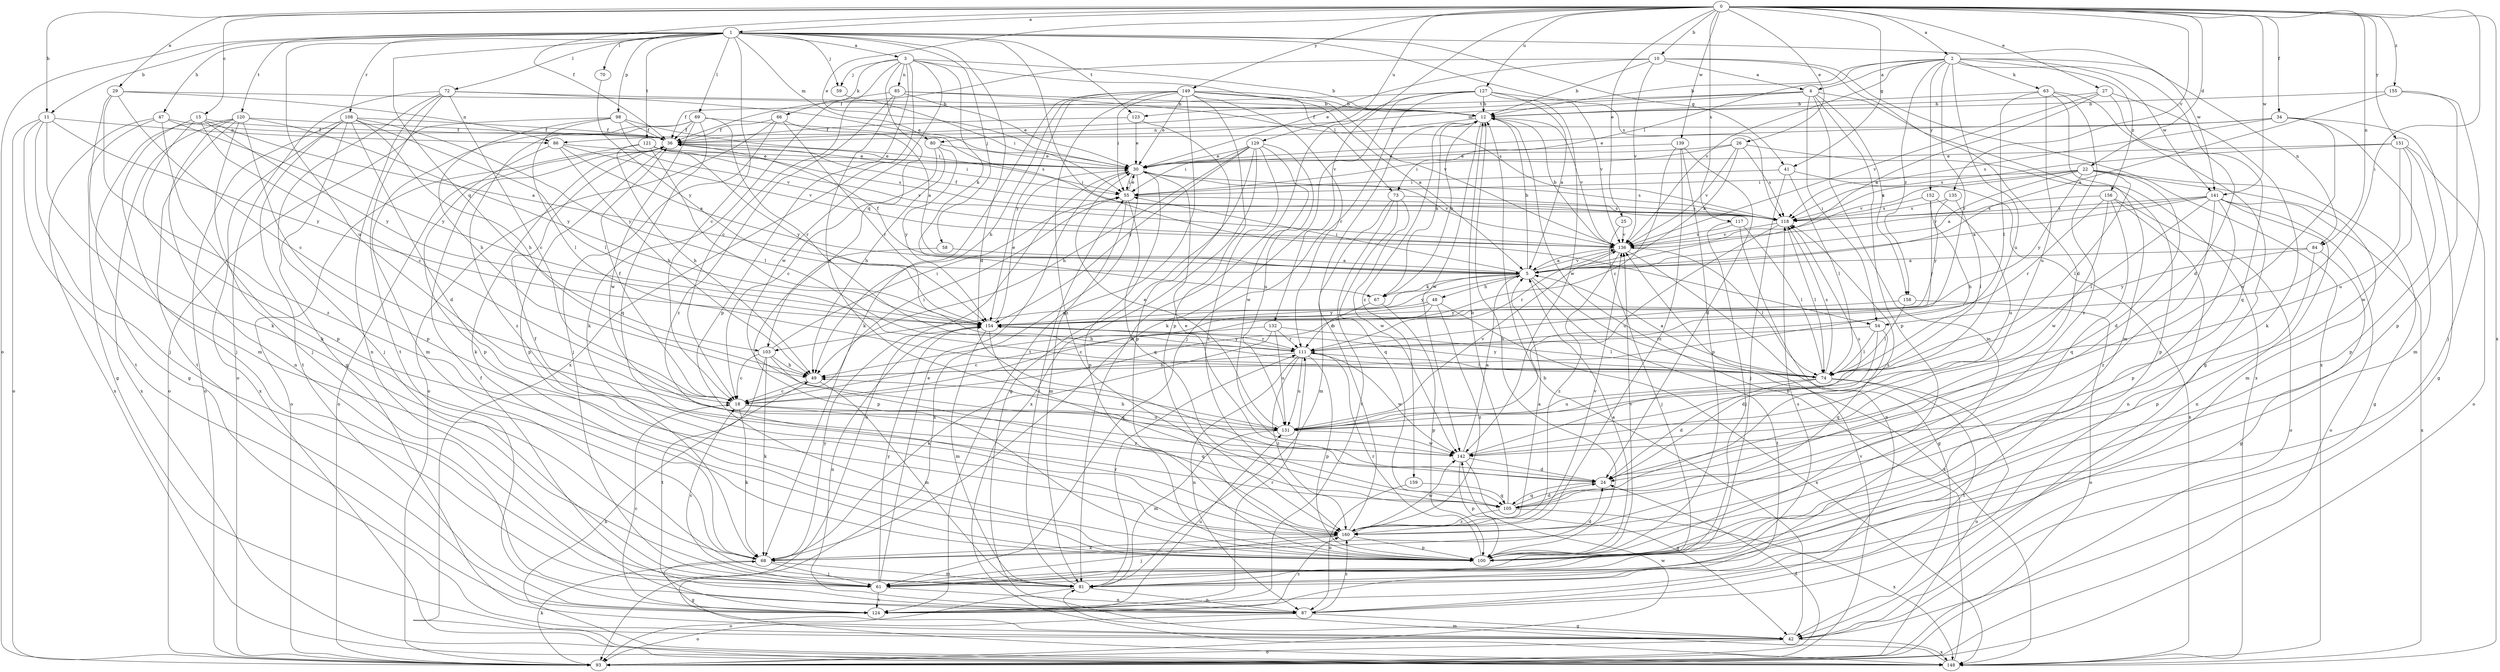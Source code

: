 strict digraph  {
0;
1;
2;
3;
4;
5;
10;
11;
12;
15;
18;
22;
24;
25;
26;
27;
29;
30;
34;
36;
41;
42;
47;
48;
49;
54;
55;
58;
59;
61;
63;
66;
67;
68;
69;
70;
72;
73;
74;
80;
81;
84;
85;
86;
87;
93;
98;
100;
103;
105;
108;
111;
117;
118;
120;
121;
123;
124;
127;
129;
131;
132;
135;
136;
139;
141;
142;
148;
149;
151;
152;
154;
155;
156;
158;
159;
160;
0 -> 1  [label=a];
0 -> 2  [label=a];
0 -> 10  [label=b];
0 -> 11  [label=b];
0 -> 15  [label=c];
0 -> 22  [label=d];
0 -> 25  [label=e];
0 -> 26  [label=e];
0 -> 27  [label=e];
0 -> 29  [label=e];
0 -> 30  [label=e];
0 -> 34  [label=f];
0 -> 36  [label=f];
0 -> 41  [label=g];
0 -> 54  [label=i];
0 -> 84  [label=n];
0 -> 117  [label=s];
0 -> 127  [label=u];
0 -> 129  [label=u];
0 -> 132  [label=v];
0 -> 135  [label=v];
0 -> 139  [label=w];
0 -> 141  [label=w];
0 -> 148  [label=x];
0 -> 149  [label=y];
0 -> 151  [label=y];
0 -> 155  [label=z];
1 -> 3  [label=a];
1 -> 11  [label=b];
1 -> 18  [label=c];
1 -> 24  [label=d];
1 -> 41  [label=g];
1 -> 47  [label=h];
1 -> 54  [label=i];
1 -> 58  [label=j];
1 -> 59  [label=j];
1 -> 69  [label=l];
1 -> 70  [label=l];
1 -> 72  [label=l];
1 -> 80  [label=m];
1 -> 93  [label=o];
1 -> 98  [label=p];
1 -> 103  [label=q];
1 -> 108  [label=r];
1 -> 118  [label=s];
1 -> 120  [label=t];
1 -> 121  [label=t];
1 -> 123  [label=t];
1 -> 131  [label=u];
1 -> 141  [label=w];
2 -> 4  [label=a];
2 -> 12  [label=b];
2 -> 24  [label=d];
2 -> 63  [label=k];
2 -> 73  [label=l];
2 -> 84  [label=n];
2 -> 111  [label=r];
2 -> 131  [label=u];
2 -> 136  [label=v];
2 -> 141  [label=w];
2 -> 152  [label=y];
2 -> 156  [label=z];
2 -> 158  [label=z];
3 -> 12  [label=b];
3 -> 18  [label=c];
3 -> 59  [label=j];
3 -> 66  [label=k];
3 -> 67  [label=k];
3 -> 73  [label=l];
3 -> 85  [label=n];
3 -> 100  [label=p];
3 -> 103  [label=q];
3 -> 142  [label=w];
3 -> 148  [label=x];
4 -> 36  [label=f];
4 -> 54  [label=i];
4 -> 80  [label=m];
4 -> 81  [label=m];
4 -> 100  [label=p];
4 -> 123  [label=t];
4 -> 148  [label=x];
4 -> 158  [label=z];
5 -> 12  [label=b];
5 -> 36  [label=f];
5 -> 48  [label=h];
5 -> 55  [label=i];
5 -> 67  [label=k];
5 -> 103  [label=q];
5 -> 124  [label=t];
5 -> 136  [label=v];
5 -> 148  [label=x];
5 -> 154  [label=y];
10 -> 4  [label=a];
10 -> 12  [label=b];
10 -> 24  [label=d];
10 -> 30  [label=e];
10 -> 36  [label=f];
10 -> 136  [label=v];
10 -> 148  [label=x];
11 -> 61  [label=j];
11 -> 81  [label=m];
11 -> 86  [label=n];
11 -> 93  [label=o];
11 -> 124  [label=t];
11 -> 154  [label=y];
12 -> 36  [label=f];
12 -> 67  [label=k];
12 -> 136  [label=v];
12 -> 142  [label=w];
12 -> 159  [label=z];
15 -> 5  [label=a];
15 -> 18  [label=c];
15 -> 36  [label=f];
15 -> 61  [label=j];
15 -> 100  [label=p];
15 -> 154  [label=y];
18 -> 36  [label=f];
18 -> 55  [label=i];
18 -> 68  [label=k];
18 -> 105  [label=q];
18 -> 131  [label=u];
22 -> 5  [label=a];
22 -> 24  [label=d];
22 -> 42  [label=g];
22 -> 55  [label=i];
22 -> 74  [label=l];
22 -> 81  [label=m];
22 -> 118  [label=s];
22 -> 136  [label=v];
22 -> 154  [label=y];
24 -> 30  [label=e];
24 -> 105  [label=q];
25 -> 61  [label=j];
25 -> 136  [label=v];
26 -> 5  [label=a];
26 -> 30  [label=e];
26 -> 55  [label=i];
26 -> 100  [label=p];
26 -> 118  [label=s];
26 -> 136  [label=v];
27 -> 5  [label=a];
27 -> 12  [label=b];
27 -> 68  [label=k];
27 -> 105  [label=q];
27 -> 136  [label=v];
29 -> 12  [label=b];
29 -> 18  [label=c];
29 -> 68  [label=k];
29 -> 86  [label=n];
29 -> 160  [label=z];
30 -> 55  [label=i];
30 -> 93  [label=o];
30 -> 100  [label=p];
30 -> 118  [label=s];
30 -> 136  [label=v];
30 -> 148  [label=x];
34 -> 30  [label=e];
34 -> 42  [label=g];
34 -> 81  [label=m];
34 -> 86  [label=n];
34 -> 118  [label=s];
34 -> 142  [label=w];
36 -> 30  [label=e];
36 -> 55  [label=i];
36 -> 68  [label=k];
36 -> 93  [label=o];
36 -> 100  [label=p];
41 -> 55  [label=i];
41 -> 61  [label=j];
41 -> 74  [label=l];
41 -> 148  [label=x];
42 -> 12  [label=b];
42 -> 93  [label=o];
42 -> 148  [label=x];
47 -> 36  [label=f];
47 -> 42  [label=g];
47 -> 68  [label=k];
47 -> 148  [label=x];
47 -> 154  [label=y];
48 -> 18  [label=c];
48 -> 49  [label=h];
48 -> 148  [label=x];
48 -> 154  [label=y];
48 -> 160  [label=z];
49 -> 18  [label=c];
49 -> 81  [label=m];
54 -> 24  [label=d];
54 -> 74  [label=l];
54 -> 105  [label=q];
54 -> 111  [label=r];
55 -> 30  [label=e];
55 -> 81  [label=m];
55 -> 105  [label=q];
55 -> 118  [label=s];
58 -> 5  [label=a];
58 -> 100  [label=p];
59 -> 55  [label=i];
61 -> 18  [label=c];
61 -> 30  [label=e];
61 -> 87  [label=n];
61 -> 118  [label=s];
61 -> 124  [label=t];
61 -> 154  [label=y];
63 -> 12  [label=b];
63 -> 42  [label=g];
63 -> 74  [label=l];
63 -> 81  [label=m];
63 -> 131  [label=u];
63 -> 160  [label=z];
66 -> 5  [label=a];
66 -> 36  [label=f];
66 -> 61  [label=j];
66 -> 93  [label=o];
66 -> 111  [label=r];
67 -> 12  [label=b];
67 -> 100  [label=p];
67 -> 111  [label=r];
68 -> 24  [label=d];
68 -> 42  [label=g];
68 -> 61  [label=j];
68 -> 81  [label=m];
68 -> 154  [label=y];
69 -> 36  [label=f];
69 -> 81  [label=m];
69 -> 105  [label=q];
69 -> 111  [label=r];
69 -> 118  [label=s];
69 -> 142  [label=w];
69 -> 160  [label=z];
70 -> 154  [label=y];
72 -> 12  [label=b];
72 -> 18  [label=c];
72 -> 30  [label=e];
72 -> 42  [label=g];
72 -> 87  [label=n];
72 -> 93  [label=o];
72 -> 124  [label=t];
73 -> 81  [label=m];
73 -> 105  [label=q];
73 -> 118  [label=s];
73 -> 124  [label=t];
73 -> 142  [label=w];
74 -> 5  [label=a];
74 -> 24  [label=d];
74 -> 93  [label=o];
74 -> 118  [label=s];
74 -> 124  [label=t];
74 -> 131  [label=u];
74 -> 154  [label=y];
80 -> 18  [label=c];
80 -> 30  [label=e];
80 -> 49  [label=h];
80 -> 154  [label=y];
81 -> 55  [label=i];
81 -> 87  [label=n];
81 -> 93  [label=o];
81 -> 111  [label=r];
84 -> 5  [label=a];
84 -> 42  [label=g];
84 -> 100  [label=p];
84 -> 154  [label=y];
85 -> 12  [label=b];
85 -> 30  [label=e];
85 -> 68  [label=k];
85 -> 118  [label=s];
85 -> 131  [label=u];
85 -> 160  [label=z];
86 -> 5  [label=a];
86 -> 30  [label=e];
86 -> 49  [label=h];
86 -> 100  [label=p];
86 -> 136  [label=v];
87 -> 36  [label=f];
87 -> 42  [label=g];
87 -> 93  [label=o];
87 -> 160  [label=z];
93 -> 24  [label=d];
93 -> 68  [label=k];
93 -> 136  [label=v];
93 -> 142  [label=w];
98 -> 36  [label=f];
98 -> 49  [label=h];
98 -> 55  [label=i];
98 -> 74  [label=l];
98 -> 93  [label=o];
98 -> 136  [label=v];
100 -> 5  [label=a];
100 -> 12  [label=b];
100 -> 111  [label=r];
100 -> 136  [label=v];
103 -> 18  [label=c];
103 -> 49  [label=h];
103 -> 55  [label=i];
103 -> 68  [label=k];
103 -> 124  [label=t];
103 -> 160  [label=z];
105 -> 12  [label=b];
105 -> 24  [label=d];
105 -> 118  [label=s];
105 -> 148  [label=x];
105 -> 160  [label=z];
108 -> 24  [label=d];
108 -> 36  [label=f];
108 -> 49  [label=h];
108 -> 61  [label=j];
108 -> 74  [label=l];
108 -> 93  [label=o];
108 -> 124  [label=t];
108 -> 148  [label=x];
108 -> 154  [label=y];
111 -> 49  [label=h];
111 -> 74  [label=l];
111 -> 87  [label=n];
111 -> 100  [label=p];
111 -> 131  [label=u];
111 -> 142  [label=w];
111 -> 154  [label=y];
111 -> 160  [label=z];
117 -> 61  [label=j];
117 -> 74  [label=l];
117 -> 87  [label=n];
117 -> 136  [label=v];
118 -> 36  [label=f];
118 -> 74  [label=l];
118 -> 131  [label=u];
118 -> 136  [label=v];
120 -> 36  [label=f];
120 -> 42  [label=g];
120 -> 61  [label=j];
120 -> 87  [label=n];
120 -> 100  [label=p];
120 -> 124  [label=t];
120 -> 148  [label=x];
120 -> 154  [label=y];
121 -> 30  [label=e];
121 -> 49  [label=h];
121 -> 74  [label=l];
121 -> 93  [label=o];
121 -> 118  [label=s];
121 -> 136  [label=v];
121 -> 154  [label=y];
123 -> 30  [label=e];
123 -> 36  [label=f];
123 -> 100  [label=p];
124 -> 18  [label=c];
124 -> 111  [label=r];
124 -> 131  [label=u];
124 -> 160  [label=z];
127 -> 5  [label=a];
127 -> 12  [label=b];
127 -> 36  [label=f];
127 -> 61  [label=j];
127 -> 68  [label=k];
127 -> 81  [label=m];
127 -> 136  [label=v];
127 -> 142  [label=w];
129 -> 30  [label=e];
129 -> 42  [label=g];
129 -> 49  [label=h];
129 -> 55  [label=i];
129 -> 131  [label=u];
129 -> 142  [label=w];
129 -> 148  [label=x];
129 -> 154  [label=y];
129 -> 160  [label=z];
131 -> 30  [label=e];
131 -> 49  [label=h];
131 -> 81  [label=m];
131 -> 136  [label=v];
131 -> 142  [label=w];
132 -> 18  [label=c];
132 -> 68  [label=k];
132 -> 74  [label=l];
132 -> 111  [label=r];
132 -> 131  [label=u];
135 -> 74  [label=l];
135 -> 118  [label=s];
135 -> 154  [label=y];
136 -> 5  [label=a];
136 -> 12  [label=b];
136 -> 42  [label=g];
136 -> 74  [label=l];
136 -> 111  [label=r];
136 -> 160  [label=z];
139 -> 18  [label=c];
139 -> 24  [label=d];
139 -> 30  [label=e];
139 -> 100  [label=p];
139 -> 160  [label=z];
141 -> 5  [label=a];
141 -> 74  [label=l];
141 -> 87  [label=n];
141 -> 93  [label=o];
141 -> 100  [label=p];
141 -> 118  [label=s];
141 -> 136  [label=v];
141 -> 148  [label=x];
141 -> 160  [label=z];
142 -> 5  [label=a];
142 -> 24  [label=d];
142 -> 42  [label=g];
142 -> 100  [label=p];
142 -> 118  [label=s];
148 -> 12  [label=b];
148 -> 49  [label=h];
148 -> 81  [label=m];
149 -> 5  [label=a];
149 -> 12  [label=b];
149 -> 30  [label=e];
149 -> 49  [label=h];
149 -> 55  [label=i];
149 -> 68  [label=k];
149 -> 100  [label=p];
149 -> 111  [label=r];
149 -> 124  [label=t];
149 -> 136  [label=v];
149 -> 154  [label=y];
149 -> 160  [label=z];
151 -> 30  [label=e];
151 -> 93  [label=o];
151 -> 100  [label=p];
151 -> 118  [label=s];
151 -> 131  [label=u];
151 -> 142  [label=w];
152 -> 49  [label=h];
152 -> 111  [label=r];
152 -> 118  [label=s];
152 -> 131  [label=u];
154 -> 30  [label=e];
154 -> 81  [label=m];
154 -> 87  [label=n];
154 -> 105  [label=q];
154 -> 111  [label=r];
155 -> 5  [label=a];
155 -> 12  [label=b];
155 -> 61  [label=j];
155 -> 100  [label=p];
156 -> 87  [label=n];
156 -> 93  [label=o];
156 -> 105  [label=q];
156 -> 111  [label=r];
156 -> 118  [label=s];
156 -> 142  [label=w];
158 -> 74  [label=l];
158 -> 93  [label=o];
158 -> 154  [label=y];
159 -> 87  [label=n];
159 -> 105  [label=q];
160 -> 5  [label=a];
160 -> 12  [label=b];
160 -> 36  [label=f];
160 -> 61  [label=j];
160 -> 68  [label=k];
160 -> 100  [label=p];
160 -> 136  [label=v];
160 -> 142  [label=w];
}
